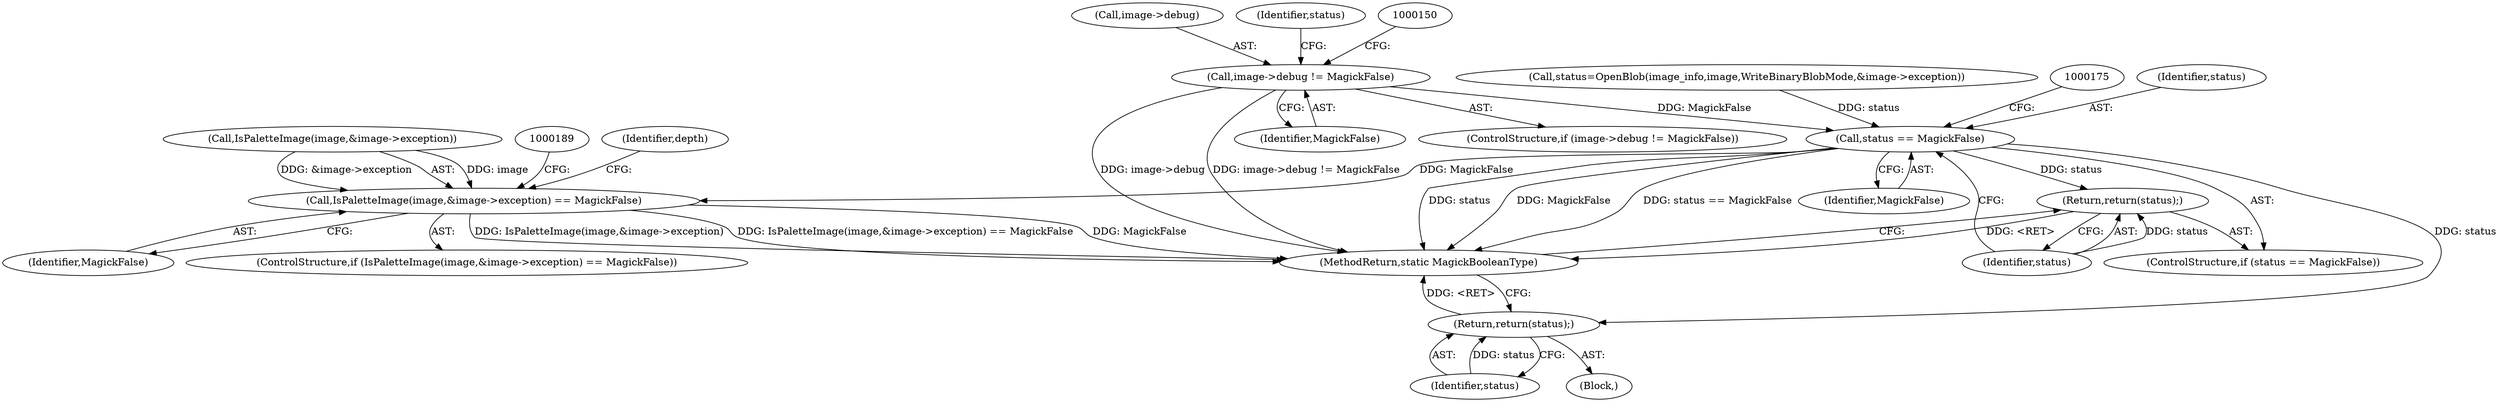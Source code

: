digraph "0_ImageMagick_6233ef75bb973745ab1092b59aea8fe316f09074@pointer" {
"1000144" [label="(Call,image->debug != MagickFalse)"];
"1000169" [label="(Call,status == MagickFalse)"];
"1000172" [label="(Return,return(status);)"];
"1000180" [label="(Call,IsPaletteImage(image,&image->exception) == MagickFalse)"];
"1000581" [label="(Return,return(status);)"];
"1000181" [label="(Call,IsPaletteImage(image,&image->exception))"];
"1000583" [label="(MethodReturn,static MagickBooleanType)"];
"1000171" [label="(Identifier,MagickFalse)"];
"1000581" [label="(Return,return(status);)"];
"1000145" [label="(Call,image->debug)"];
"1000187" [label="(Identifier,MagickFalse)"];
"1000173" [label="(Identifier,status)"];
"1000172" [label="(Return,return(status);)"];
"1000582" [label="(Identifier,status)"];
"1000148" [label="(Identifier,MagickFalse)"];
"1000170" [label="(Identifier,status)"];
"1000168" [label="(ControlStructure,if (status == MagickFalse))"];
"1000143" [label="(ControlStructure,if (image->debug != MagickFalse))"];
"1000158" [label="(Call,status=OpenBlob(image_info,image,WriteBinaryBlobMode,&image->exception))"];
"1000107" [label="(Block,)"];
"1000180" [label="(Call,IsPaletteImage(image,&image->exception) == MagickFalse)"];
"1000179" [label="(ControlStructure,if (IsPaletteImage(image,&image->exception) == MagickFalse))"];
"1000159" [label="(Identifier,status)"];
"1000169" [label="(Call,status == MagickFalse)"];
"1000194" [label="(Identifier,depth)"];
"1000144" [label="(Call,image->debug != MagickFalse)"];
"1000144" -> "1000143"  [label="AST: "];
"1000144" -> "1000148"  [label="CFG: "];
"1000145" -> "1000144"  [label="AST: "];
"1000148" -> "1000144"  [label="AST: "];
"1000150" -> "1000144"  [label="CFG: "];
"1000159" -> "1000144"  [label="CFG: "];
"1000144" -> "1000583"  [label="DDG: image->debug != MagickFalse"];
"1000144" -> "1000583"  [label="DDG: image->debug"];
"1000144" -> "1000169"  [label="DDG: MagickFalse"];
"1000169" -> "1000168"  [label="AST: "];
"1000169" -> "1000171"  [label="CFG: "];
"1000170" -> "1000169"  [label="AST: "];
"1000171" -> "1000169"  [label="AST: "];
"1000173" -> "1000169"  [label="CFG: "];
"1000175" -> "1000169"  [label="CFG: "];
"1000169" -> "1000583"  [label="DDG: status == MagickFalse"];
"1000169" -> "1000583"  [label="DDG: MagickFalse"];
"1000169" -> "1000583"  [label="DDG: status"];
"1000158" -> "1000169"  [label="DDG: status"];
"1000169" -> "1000172"  [label="DDG: status"];
"1000169" -> "1000180"  [label="DDG: MagickFalse"];
"1000169" -> "1000581"  [label="DDG: status"];
"1000172" -> "1000168"  [label="AST: "];
"1000172" -> "1000173"  [label="CFG: "];
"1000173" -> "1000172"  [label="AST: "];
"1000583" -> "1000172"  [label="CFG: "];
"1000172" -> "1000583"  [label="DDG: <RET>"];
"1000173" -> "1000172"  [label="DDG: status"];
"1000180" -> "1000179"  [label="AST: "];
"1000180" -> "1000187"  [label="CFG: "];
"1000181" -> "1000180"  [label="AST: "];
"1000187" -> "1000180"  [label="AST: "];
"1000189" -> "1000180"  [label="CFG: "];
"1000194" -> "1000180"  [label="CFG: "];
"1000180" -> "1000583"  [label="DDG: MagickFalse"];
"1000180" -> "1000583"  [label="DDG: IsPaletteImage(image,&image->exception)"];
"1000180" -> "1000583"  [label="DDG: IsPaletteImage(image,&image->exception) == MagickFalse"];
"1000181" -> "1000180"  [label="DDG: image"];
"1000181" -> "1000180"  [label="DDG: &image->exception"];
"1000581" -> "1000107"  [label="AST: "];
"1000581" -> "1000582"  [label="CFG: "];
"1000582" -> "1000581"  [label="AST: "];
"1000583" -> "1000581"  [label="CFG: "];
"1000581" -> "1000583"  [label="DDG: <RET>"];
"1000582" -> "1000581"  [label="DDG: status"];
}
